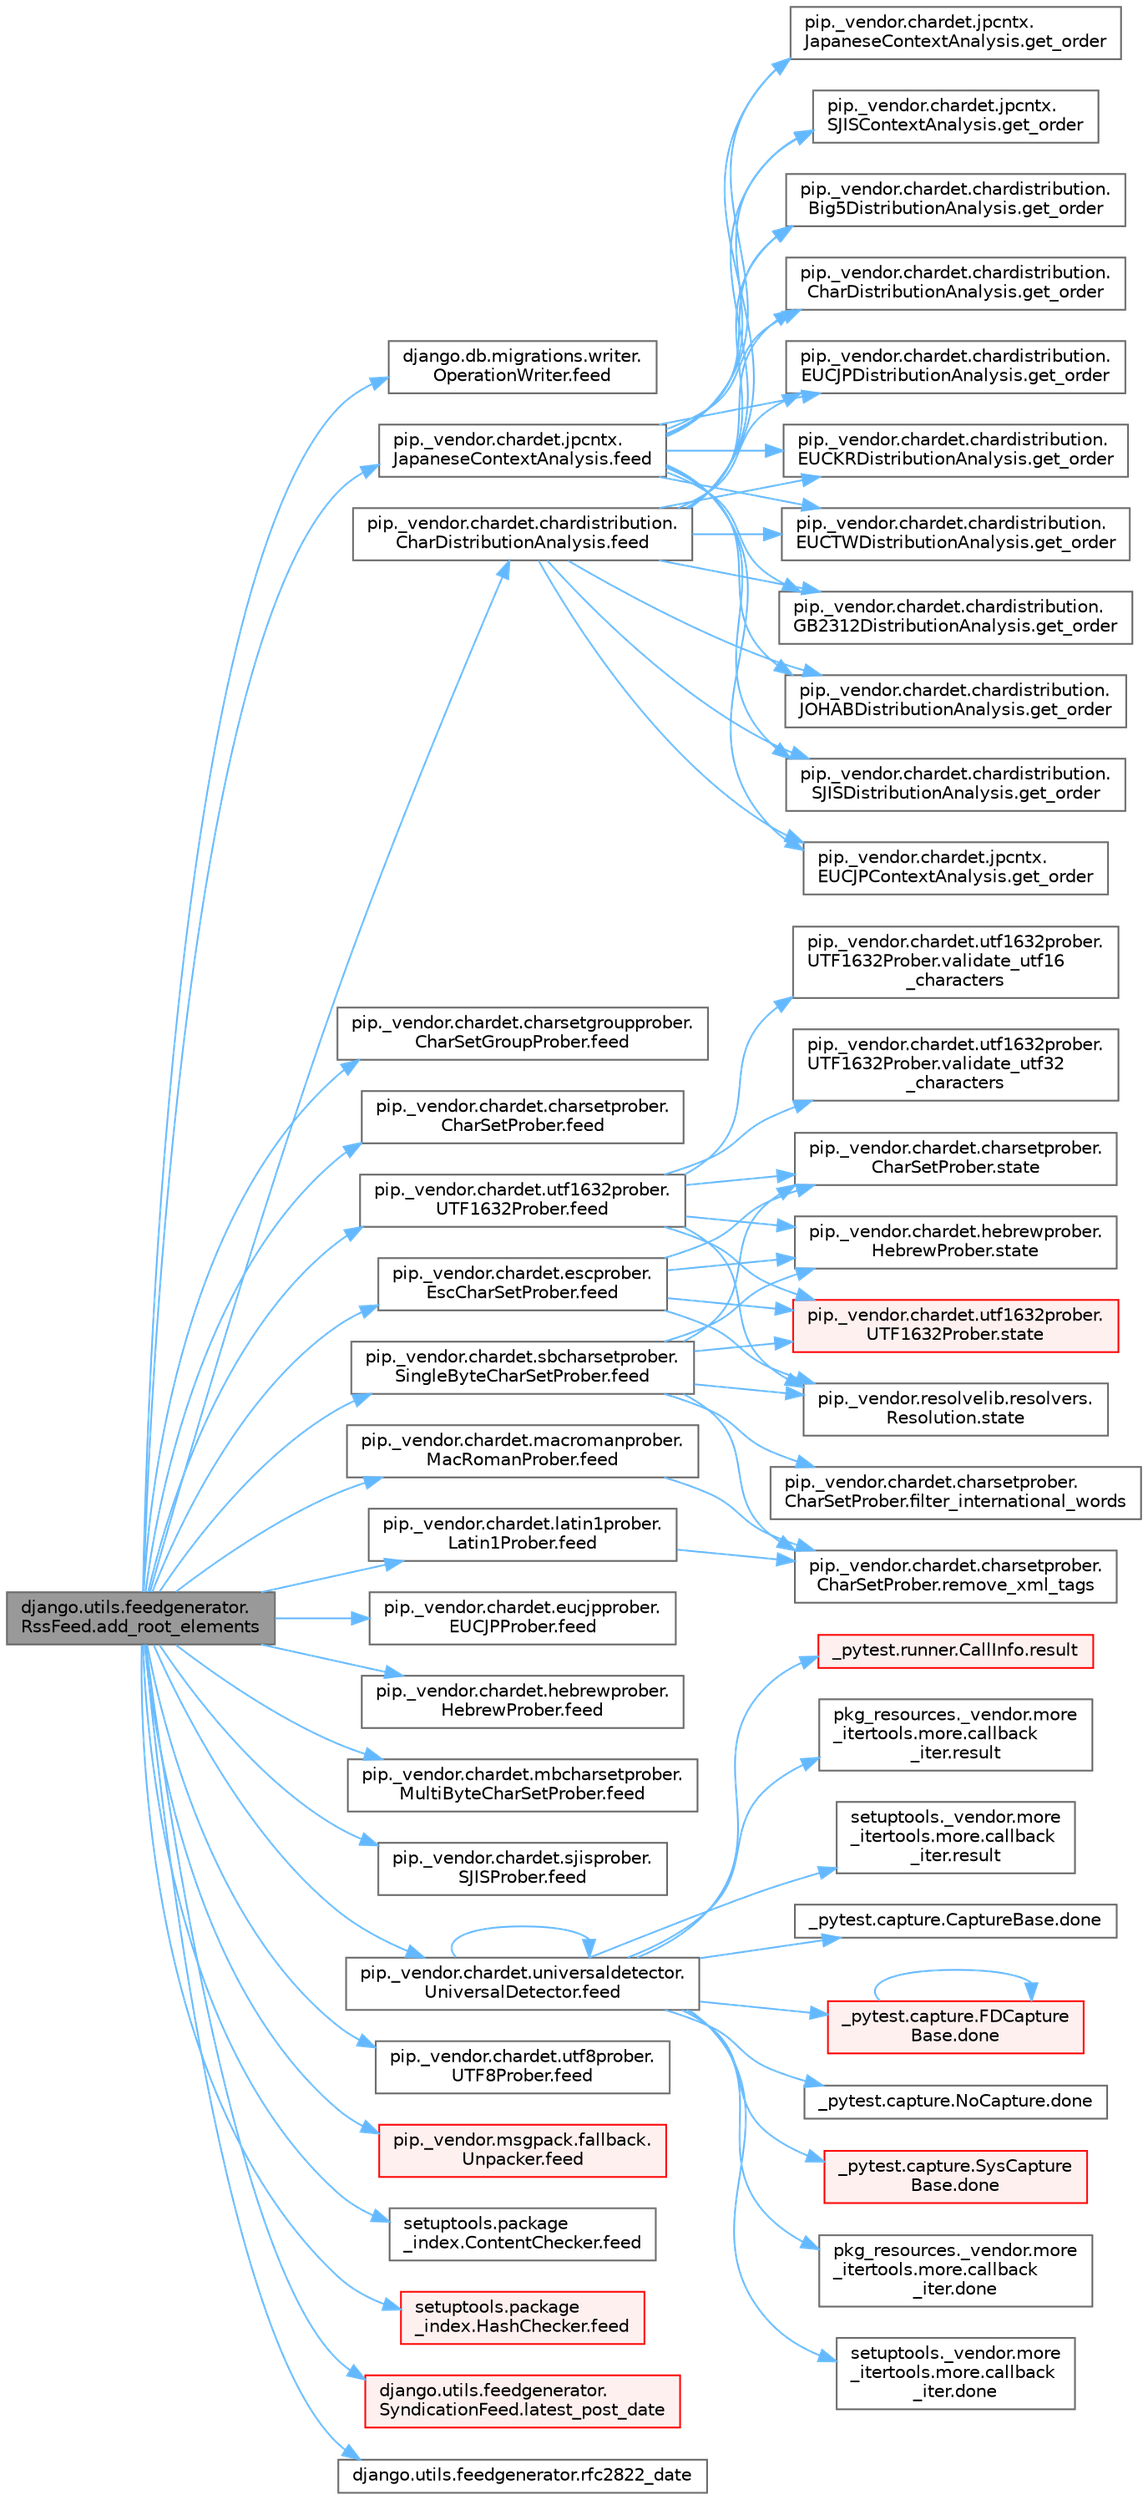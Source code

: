 digraph "django.utils.feedgenerator.RssFeed.add_root_elements"
{
 // LATEX_PDF_SIZE
  bgcolor="transparent";
  edge [fontname=Helvetica,fontsize=10,labelfontname=Helvetica,labelfontsize=10];
  node [fontname=Helvetica,fontsize=10,shape=box,height=0.2,width=0.4];
  rankdir="LR";
  Node1 [id="Node000001",label="django.utils.feedgenerator.\lRssFeed.add_root_elements",height=0.2,width=0.4,color="gray40", fillcolor="grey60", style="filled", fontcolor="black",tooltip=" "];
  Node1 -> Node2 [id="edge1_Node000001_Node000002",color="steelblue1",style="solid",tooltip=" "];
  Node2 [id="Node000002",label="django.db.migrations.writer.\lOperationWriter.feed",height=0.2,width=0.4,color="grey40", fillcolor="white", style="filled",URL="$classdjango_1_1db_1_1migrations_1_1writer_1_1_operation_writer.html#a69e7881f07ca1acb1d7444703198938b",tooltip=" "];
  Node1 -> Node3 [id="edge2_Node000001_Node000003",color="steelblue1",style="solid",tooltip=" "];
  Node3 [id="Node000003",label="pip._vendor.chardet.chardistribution.\lCharDistributionAnalysis.feed",height=0.2,width=0.4,color="grey40", fillcolor="white", style="filled",URL="$classpip_1_1__vendor_1_1chardet_1_1chardistribution_1_1_char_distribution_analysis.html#a23a7e11d83c6598247d1089680bfa47e",tooltip=" "];
  Node3 -> Node4 [id="edge3_Node000003_Node000004",color="steelblue1",style="solid",tooltip=" "];
  Node4 [id="Node000004",label="pip._vendor.chardet.chardistribution.\lBig5DistributionAnalysis.get_order",height=0.2,width=0.4,color="grey40", fillcolor="white", style="filled",URL="$classpip_1_1__vendor_1_1chardet_1_1chardistribution_1_1_big5_distribution_analysis.html#a3df57bb4cc01089eb9b0a30333b5989f",tooltip=" "];
  Node3 -> Node5 [id="edge4_Node000003_Node000005",color="steelblue1",style="solid",tooltip=" "];
  Node5 [id="Node000005",label="pip._vendor.chardet.chardistribution.\lCharDistributionAnalysis.get_order",height=0.2,width=0.4,color="grey40", fillcolor="white", style="filled",URL="$classpip_1_1__vendor_1_1chardet_1_1chardistribution_1_1_char_distribution_analysis.html#ada5a9e31eb7899c6e436f89cacddd0ab",tooltip=" "];
  Node3 -> Node6 [id="edge5_Node000003_Node000006",color="steelblue1",style="solid",tooltip=" "];
  Node6 [id="Node000006",label="pip._vendor.chardet.chardistribution.\lEUCJPDistributionAnalysis.get_order",height=0.2,width=0.4,color="grey40", fillcolor="white", style="filled",URL="$classpip_1_1__vendor_1_1chardet_1_1chardistribution_1_1_e_u_c_j_p_distribution_analysis.html#a173367ee1b36c050fc6fba1302b8c227",tooltip=" "];
  Node3 -> Node7 [id="edge6_Node000003_Node000007",color="steelblue1",style="solid",tooltip=" "];
  Node7 [id="Node000007",label="pip._vendor.chardet.chardistribution.\lEUCKRDistributionAnalysis.get_order",height=0.2,width=0.4,color="grey40", fillcolor="white", style="filled",URL="$classpip_1_1__vendor_1_1chardet_1_1chardistribution_1_1_e_u_c_k_r_distribution_analysis.html#a2d2e2d2864b24cb0c4ee541b03435bae",tooltip=" "];
  Node3 -> Node8 [id="edge7_Node000003_Node000008",color="steelblue1",style="solid",tooltip=" "];
  Node8 [id="Node000008",label="pip._vendor.chardet.chardistribution.\lEUCTWDistributionAnalysis.get_order",height=0.2,width=0.4,color="grey40", fillcolor="white", style="filled",URL="$classpip_1_1__vendor_1_1chardet_1_1chardistribution_1_1_e_u_c_t_w_distribution_analysis.html#a5297dbf3aa99dcbbdfbd8a93543802cf",tooltip=" "];
  Node3 -> Node9 [id="edge8_Node000003_Node000009",color="steelblue1",style="solid",tooltip=" "];
  Node9 [id="Node000009",label="pip._vendor.chardet.chardistribution.\lGB2312DistributionAnalysis.get_order",height=0.2,width=0.4,color="grey40", fillcolor="white", style="filled",URL="$classpip_1_1__vendor_1_1chardet_1_1chardistribution_1_1_g_b2312_distribution_analysis.html#a01adf7ffd1f75717eac410ea6098c292",tooltip=" "];
  Node3 -> Node10 [id="edge9_Node000003_Node000010",color="steelblue1",style="solid",tooltip=" "];
  Node10 [id="Node000010",label="pip._vendor.chardet.chardistribution.\lJOHABDistributionAnalysis.get_order",height=0.2,width=0.4,color="grey40", fillcolor="white", style="filled",URL="$classpip_1_1__vendor_1_1chardet_1_1chardistribution_1_1_j_o_h_a_b_distribution_analysis.html#a900ea423500b7ba612545df5923b8c26",tooltip=" "];
  Node3 -> Node11 [id="edge10_Node000003_Node000011",color="steelblue1",style="solid",tooltip=" "];
  Node11 [id="Node000011",label="pip._vendor.chardet.chardistribution.\lSJISDistributionAnalysis.get_order",height=0.2,width=0.4,color="grey40", fillcolor="white", style="filled",URL="$classpip_1_1__vendor_1_1chardet_1_1chardistribution_1_1_s_j_i_s_distribution_analysis.html#ac6873fb1a918f6aa4682ccc918e21356",tooltip=" "];
  Node3 -> Node12 [id="edge11_Node000003_Node000012",color="steelblue1",style="solid",tooltip=" "];
  Node12 [id="Node000012",label="pip._vendor.chardet.jpcntx.\lEUCJPContextAnalysis.get_order",height=0.2,width=0.4,color="grey40", fillcolor="white", style="filled",URL="$classpip_1_1__vendor_1_1chardet_1_1jpcntx_1_1_e_u_c_j_p_context_analysis.html#abf5fa069724d6fe97280dfb0e2b02222",tooltip=" "];
  Node3 -> Node13 [id="edge12_Node000003_Node000013",color="steelblue1",style="solid",tooltip=" "];
  Node13 [id="Node000013",label="pip._vendor.chardet.jpcntx.\lJapaneseContextAnalysis.get_order",height=0.2,width=0.4,color="grey40", fillcolor="white", style="filled",URL="$classpip_1_1__vendor_1_1chardet_1_1jpcntx_1_1_japanese_context_analysis.html#a124d6884c444cacd36ddd5777c7449bb",tooltip=" "];
  Node3 -> Node14 [id="edge13_Node000003_Node000014",color="steelblue1",style="solid",tooltip=" "];
  Node14 [id="Node000014",label="pip._vendor.chardet.jpcntx.\lSJISContextAnalysis.get_order",height=0.2,width=0.4,color="grey40", fillcolor="white", style="filled",URL="$classpip_1_1__vendor_1_1chardet_1_1jpcntx_1_1_s_j_i_s_context_analysis.html#a3ae7b3d9d9eff4fbc0004bb6bf15abd8",tooltip=" "];
  Node1 -> Node15 [id="edge14_Node000001_Node000015",color="steelblue1",style="solid",tooltip=" "];
  Node15 [id="Node000015",label="pip._vendor.chardet.charsetgroupprober.\lCharSetGroupProber.feed",height=0.2,width=0.4,color="grey40", fillcolor="white", style="filled",URL="$classpip_1_1__vendor_1_1chardet_1_1charsetgroupprober_1_1_char_set_group_prober.html#a2146cd2cd3a62d191db8b4a9449997bc",tooltip=" "];
  Node1 -> Node16 [id="edge15_Node000001_Node000016",color="steelblue1",style="solid",tooltip=" "];
  Node16 [id="Node000016",label="pip._vendor.chardet.charsetprober.\lCharSetProber.feed",height=0.2,width=0.4,color="grey40", fillcolor="white", style="filled",URL="$classpip_1_1__vendor_1_1chardet_1_1charsetprober_1_1_char_set_prober.html#a6d1c194db4bb3d8076917b30ddb62516",tooltip=" "];
  Node1 -> Node17 [id="edge16_Node000001_Node000017",color="steelblue1",style="solid",tooltip=" "];
  Node17 [id="Node000017",label="pip._vendor.chardet.escprober.\lEscCharSetProber.feed",height=0.2,width=0.4,color="grey40", fillcolor="white", style="filled",URL="$classpip_1_1__vendor_1_1chardet_1_1escprober_1_1_esc_char_set_prober.html#ad4c988e1f9e0cfe2cae4ebdc50ebe61c",tooltip=" "];
  Node17 -> Node18 [id="edge17_Node000017_Node000018",color="steelblue1",style="solid",tooltip=" "];
  Node18 [id="Node000018",label="pip._vendor.chardet.charsetprober.\lCharSetProber.state",height=0.2,width=0.4,color="grey40", fillcolor="white", style="filled",URL="$classpip_1_1__vendor_1_1chardet_1_1charsetprober_1_1_char_set_prober.html#ab0e97f2771aef88b47338320d66bb95f",tooltip=" "];
  Node17 -> Node19 [id="edge18_Node000017_Node000019",color="steelblue1",style="solid",tooltip=" "];
  Node19 [id="Node000019",label="pip._vendor.chardet.hebrewprober.\lHebrewProber.state",height=0.2,width=0.4,color="grey40", fillcolor="white", style="filled",URL="$classpip_1_1__vendor_1_1chardet_1_1hebrewprober_1_1_hebrew_prober.html#a66c943e12f5c1ab3155594b786a42e25",tooltip=" "];
  Node17 -> Node20 [id="edge19_Node000017_Node000020",color="steelblue1",style="solid",tooltip=" "];
  Node20 [id="Node000020",label="pip._vendor.chardet.utf1632prober.\lUTF1632Prober.state",height=0.2,width=0.4,color="red", fillcolor="#FFF0F0", style="filled",URL="$classpip_1_1__vendor_1_1chardet_1_1utf1632prober_1_1_u_t_f1632_prober.html#a33fbc3b38525fe5a4e994e25118a46db",tooltip=" "];
  Node17 -> Node23 [id="edge20_Node000017_Node000023",color="steelblue1",style="solid",tooltip=" "];
  Node23 [id="Node000023",label="pip._vendor.resolvelib.resolvers.\lResolution.state",height=0.2,width=0.4,color="grey40", fillcolor="white", style="filled",URL="$classpip_1_1__vendor_1_1resolvelib_1_1resolvers_1_1_resolution.html#a4c81a8a0653665d057aef893fd8065b0",tooltip=" "];
  Node1 -> Node41 [id="edge21_Node000001_Node000041",color="steelblue1",style="solid",tooltip=" "];
  Node41 [id="Node000041",label="pip._vendor.chardet.eucjpprober.\lEUCJPProber.feed",height=0.2,width=0.4,color="grey40", fillcolor="white", style="filled",URL="$classpip_1_1__vendor_1_1chardet_1_1eucjpprober_1_1_e_u_c_j_p_prober.html#a1f243e29c2b4eed02f1bab62154f8462",tooltip=" "];
  Node1 -> Node42 [id="edge22_Node000001_Node000042",color="steelblue1",style="solid",tooltip=" "];
  Node42 [id="Node000042",label="pip._vendor.chardet.hebrewprober.\lHebrewProber.feed",height=0.2,width=0.4,color="grey40", fillcolor="white", style="filled",URL="$classpip_1_1__vendor_1_1chardet_1_1hebrewprober_1_1_hebrew_prober.html#a6bd3ee5133571d55a358da7fe028db37",tooltip=" "];
  Node1 -> Node43 [id="edge23_Node000001_Node000043",color="steelblue1",style="solid",tooltip=" "];
  Node43 [id="Node000043",label="pip._vendor.chardet.jpcntx.\lJapaneseContextAnalysis.feed",height=0.2,width=0.4,color="grey40", fillcolor="white", style="filled",URL="$classpip_1_1__vendor_1_1chardet_1_1jpcntx_1_1_japanese_context_analysis.html#a8bef35bb41d57c1fa8e4119a444b7384",tooltip=" "];
  Node43 -> Node4 [id="edge24_Node000043_Node000004",color="steelblue1",style="solid",tooltip=" "];
  Node43 -> Node5 [id="edge25_Node000043_Node000005",color="steelblue1",style="solid",tooltip=" "];
  Node43 -> Node6 [id="edge26_Node000043_Node000006",color="steelblue1",style="solid",tooltip=" "];
  Node43 -> Node7 [id="edge27_Node000043_Node000007",color="steelblue1",style="solid",tooltip=" "];
  Node43 -> Node8 [id="edge28_Node000043_Node000008",color="steelblue1",style="solid",tooltip=" "];
  Node43 -> Node9 [id="edge29_Node000043_Node000009",color="steelblue1",style="solid",tooltip=" "];
  Node43 -> Node10 [id="edge30_Node000043_Node000010",color="steelblue1",style="solid",tooltip=" "];
  Node43 -> Node11 [id="edge31_Node000043_Node000011",color="steelblue1",style="solid",tooltip=" "];
  Node43 -> Node12 [id="edge32_Node000043_Node000012",color="steelblue1",style="solid",tooltip=" "];
  Node43 -> Node13 [id="edge33_Node000043_Node000013",color="steelblue1",style="solid",tooltip=" "];
  Node43 -> Node14 [id="edge34_Node000043_Node000014",color="steelblue1",style="solid",tooltip=" "];
  Node1 -> Node44 [id="edge35_Node000001_Node000044",color="steelblue1",style="solid",tooltip=" "];
  Node44 [id="Node000044",label="pip._vendor.chardet.latin1prober.\lLatin1Prober.feed",height=0.2,width=0.4,color="grey40", fillcolor="white", style="filled",URL="$classpip_1_1__vendor_1_1chardet_1_1latin1prober_1_1_latin1_prober.html#a09a28c20e01df83bb291e4de7d4169bf",tooltip=" "];
  Node44 -> Node45 [id="edge36_Node000044_Node000045",color="steelblue1",style="solid",tooltip=" "];
  Node45 [id="Node000045",label="pip._vendor.chardet.charsetprober.\lCharSetProber.remove_xml_tags",height=0.2,width=0.4,color="grey40", fillcolor="white", style="filled",URL="$classpip_1_1__vendor_1_1chardet_1_1charsetprober_1_1_char_set_prober.html#acc341953c3c416a1d382f831d8f6548c",tooltip=" "];
  Node1 -> Node46 [id="edge37_Node000001_Node000046",color="steelblue1",style="solid",tooltip=" "];
  Node46 [id="Node000046",label="pip._vendor.chardet.macromanprober.\lMacRomanProber.feed",height=0.2,width=0.4,color="grey40", fillcolor="white", style="filled",URL="$classpip_1_1__vendor_1_1chardet_1_1macromanprober_1_1_mac_roman_prober.html#a4e5dddcb1652aa8f0f3999cc85e98dc4",tooltip=" "];
  Node46 -> Node45 [id="edge38_Node000046_Node000045",color="steelblue1",style="solid",tooltip=" "];
  Node1 -> Node47 [id="edge39_Node000001_Node000047",color="steelblue1",style="solid",tooltip=" "];
  Node47 [id="Node000047",label="pip._vendor.chardet.mbcharsetprober.\lMultiByteCharSetProber.feed",height=0.2,width=0.4,color="grey40", fillcolor="white", style="filled",URL="$classpip_1_1__vendor_1_1chardet_1_1mbcharsetprober_1_1_multi_byte_char_set_prober.html#a847f2daa85e7f2e1571e22ffd6e690a7",tooltip=" "];
  Node1 -> Node48 [id="edge40_Node000001_Node000048",color="steelblue1",style="solid",tooltip=" "];
  Node48 [id="Node000048",label="pip._vendor.chardet.sbcharsetprober.\lSingleByteCharSetProber.feed",height=0.2,width=0.4,color="grey40", fillcolor="white", style="filled",URL="$classpip_1_1__vendor_1_1chardet_1_1sbcharsetprober_1_1_single_byte_char_set_prober.html#ab6d2e8e37d450e7ce0dda8dadfec2b57",tooltip=" "];
  Node48 -> Node49 [id="edge41_Node000048_Node000049",color="steelblue1",style="solid",tooltip=" "];
  Node49 [id="Node000049",label="pip._vendor.chardet.charsetprober.\lCharSetProber.filter_international_words",height=0.2,width=0.4,color="grey40", fillcolor="white", style="filled",URL="$classpip_1_1__vendor_1_1chardet_1_1charsetprober_1_1_char_set_prober.html#a01615e159647714ef94627d31a383488",tooltip=" "];
  Node48 -> Node45 [id="edge42_Node000048_Node000045",color="steelblue1",style="solid",tooltip=" "];
  Node48 -> Node18 [id="edge43_Node000048_Node000018",color="steelblue1",style="solid",tooltip=" "];
  Node48 -> Node19 [id="edge44_Node000048_Node000019",color="steelblue1",style="solid",tooltip=" "];
  Node48 -> Node20 [id="edge45_Node000048_Node000020",color="steelblue1",style="solid",tooltip=" "];
  Node48 -> Node23 [id="edge46_Node000048_Node000023",color="steelblue1",style="solid",tooltip=" "];
  Node1 -> Node50 [id="edge47_Node000001_Node000050",color="steelblue1",style="solid",tooltip=" "];
  Node50 [id="Node000050",label="pip._vendor.chardet.sjisprober.\lSJISProber.feed",height=0.2,width=0.4,color="grey40", fillcolor="white", style="filled",URL="$classpip_1_1__vendor_1_1chardet_1_1sjisprober_1_1_s_j_i_s_prober.html#aa1ceb1d0ddf21accb673d5139b40470d",tooltip=" "];
  Node1 -> Node51 [id="edge48_Node000001_Node000051",color="steelblue1",style="solid",tooltip=" "];
  Node51 [id="Node000051",label="pip._vendor.chardet.universaldetector.\lUniversalDetector.feed",height=0.2,width=0.4,color="grey40", fillcolor="white", style="filled",URL="$classpip_1_1__vendor_1_1chardet_1_1universaldetector_1_1_universal_detector.html#a296f6150ff0824215e3890ad38d3175d",tooltip=" "];
  Node51 -> Node52 [id="edge49_Node000051_Node000052",color="steelblue1",style="solid",tooltip=" "];
  Node52 [id="Node000052",label="_pytest.capture.CaptureBase.done",height=0.2,width=0.4,color="grey40", fillcolor="white", style="filled",URL="$class__pytest_1_1capture_1_1_capture_base.html#a252cc9ae56771a7c80f5541e1700cdab",tooltip=" "];
  Node51 -> Node53 [id="edge50_Node000051_Node000053",color="steelblue1",style="solid",tooltip=" "];
  Node53 [id="Node000053",label="_pytest.capture.FDCapture\lBase.done",height=0.2,width=0.4,color="red", fillcolor="#FFF0F0", style="filled",URL="$class__pytest_1_1capture_1_1_f_d_capture_base.html#a473d8ea6b05e2918222db2b4dc09bcb2",tooltip=" "];
  Node53 -> Node53 [id="edge51_Node000053_Node000053",color="steelblue1",style="solid",tooltip=" "];
  Node51 -> Node56 [id="edge52_Node000051_Node000056",color="steelblue1",style="solid",tooltip=" "];
  Node56 [id="Node000056",label="_pytest.capture.NoCapture.done",height=0.2,width=0.4,color="grey40", fillcolor="white", style="filled",URL="$class__pytest_1_1capture_1_1_no_capture.html#a0c9bf00bbb06e138c684e85f026dbc7c",tooltip=" "];
  Node51 -> Node57 [id="edge53_Node000051_Node000057",color="steelblue1",style="solid",tooltip=" "];
  Node57 [id="Node000057",label="_pytest.capture.SysCapture\lBase.done",height=0.2,width=0.4,color="red", fillcolor="#FFF0F0", style="filled",URL="$class__pytest_1_1capture_1_1_sys_capture_base.html#a49491ca614c69dea26f252feec0cba16",tooltip=" "];
  Node51 -> Node439 [id="edge54_Node000051_Node000439",color="steelblue1",style="solid",tooltip=" "];
  Node439 [id="Node000439",label="pkg_resources._vendor.more\l_itertools.more.callback\l_iter.done",height=0.2,width=0.4,color="grey40", fillcolor="white", style="filled",URL="$classpkg__resources_1_1__vendor_1_1more__itertools_1_1more_1_1callback__iter.html#a2373b03227092a1744e35d752a94f1d1",tooltip=" "];
  Node51 -> Node440 [id="edge55_Node000051_Node000440",color="steelblue1",style="solid",tooltip=" "];
  Node440 [id="Node000440",label="setuptools._vendor.more\l_itertools.more.callback\l_iter.done",height=0.2,width=0.4,color="grey40", fillcolor="white", style="filled",URL="$classsetuptools_1_1__vendor_1_1more__itertools_1_1more_1_1callback__iter.html#a081241147cdf94c4bb9acda2fcb96713",tooltip=" "];
  Node51 -> Node51 [id="edge56_Node000051_Node000051",color="steelblue1",style="solid",tooltip=" "];
  Node51 -> Node1209 [id="edge57_Node000051_Node001209",color="steelblue1",style="solid",tooltip=" "];
  Node1209 [id="Node001209",label="_pytest.runner.CallInfo.result",height=0.2,width=0.4,color="red", fillcolor="#FFF0F0", style="filled",URL="$class__pytest_1_1runner_1_1_call_info.html#aa20fb81bb861308c8630c9b078fa9744",tooltip=" "];
  Node51 -> Node1211 [id="edge58_Node000051_Node001211",color="steelblue1",style="solid",tooltip=" "];
  Node1211 [id="Node001211",label="pkg_resources._vendor.more\l_itertools.more.callback\l_iter.result",height=0.2,width=0.4,color="grey40", fillcolor="white", style="filled",URL="$classpkg__resources_1_1__vendor_1_1more__itertools_1_1more_1_1callback__iter.html#a6afb93a7b23dee359723bd840f95acd0",tooltip=" "];
  Node51 -> Node1212 [id="edge59_Node000051_Node001212",color="steelblue1",style="solid",tooltip=" "];
  Node1212 [id="Node001212",label="setuptools._vendor.more\l_itertools.more.callback\l_iter.result",height=0.2,width=0.4,color="grey40", fillcolor="white", style="filled",URL="$classsetuptools_1_1__vendor_1_1more__itertools_1_1more_1_1callback__iter.html#a1f392626f7413a76bea54b12f1fd9504",tooltip=" "];
  Node1 -> Node4035 [id="edge60_Node000001_Node004035",color="steelblue1",style="solid",tooltip=" "];
  Node4035 [id="Node004035",label="pip._vendor.chardet.utf1632prober.\lUTF1632Prober.feed",height=0.2,width=0.4,color="grey40", fillcolor="white", style="filled",URL="$classpip_1_1__vendor_1_1chardet_1_1utf1632prober_1_1_u_t_f1632_prober.html#a16a8bea3b9608f94237b49f2f0cd4b74",tooltip=" "];
  Node4035 -> Node18 [id="edge61_Node004035_Node000018",color="steelblue1",style="solid",tooltip=" "];
  Node4035 -> Node19 [id="edge62_Node004035_Node000019",color="steelblue1",style="solid",tooltip=" "];
  Node4035 -> Node20 [id="edge63_Node004035_Node000020",color="steelblue1",style="solid",tooltip=" "];
  Node4035 -> Node23 [id="edge64_Node004035_Node000023",color="steelblue1",style="solid",tooltip=" "];
  Node4035 -> Node4036 [id="edge65_Node004035_Node004036",color="steelblue1",style="solid",tooltip=" "];
  Node4036 [id="Node004036",label="pip._vendor.chardet.utf1632prober.\lUTF1632Prober.validate_utf16\l_characters",height=0.2,width=0.4,color="grey40", fillcolor="white", style="filled",URL="$classpip_1_1__vendor_1_1chardet_1_1utf1632prober_1_1_u_t_f1632_prober.html#ade5f48e314edb8aa88bb126030648850",tooltip=" "];
  Node4035 -> Node4037 [id="edge66_Node004035_Node004037",color="steelblue1",style="solid",tooltip=" "];
  Node4037 [id="Node004037",label="pip._vendor.chardet.utf1632prober.\lUTF1632Prober.validate_utf32\l_characters",height=0.2,width=0.4,color="grey40", fillcolor="white", style="filled",URL="$classpip_1_1__vendor_1_1chardet_1_1utf1632prober_1_1_u_t_f1632_prober.html#a1a198149f01d8a9ade058d263e5c1854",tooltip=" "];
  Node1 -> Node4038 [id="edge67_Node000001_Node004038",color="steelblue1",style="solid",tooltip=" "];
  Node4038 [id="Node004038",label="pip._vendor.chardet.utf8prober.\lUTF8Prober.feed",height=0.2,width=0.4,color="grey40", fillcolor="white", style="filled",URL="$classpip_1_1__vendor_1_1chardet_1_1utf8prober_1_1_u_t_f8_prober.html#acfa713f46851ba29460a3388125326fc",tooltip=" "];
  Node1 -> Node4039 [id="edge68_Node000001_Node004039",color="steelblue1",style="solid",tooltip=" "];
  Node4039 [id="Node004039",label="pip._vendor.msgpack.fallback.\lUnpacker.feed",height=0.2,width=0.4,color="red", fillcolor="#FFF0F0", style="filled",URL="$classpip_1_1__vendor_1_1msgpack_1_1fallback_1_1_unpacker.html#aa75d3a66598466608078d38b18f8e55c",tooltip=" "];
  Node1 -> Node4041 [id="edge69_Node000001_Node004041",color="steelblue1",style="solid",tooltip=" "];
  Node4041 [id="Node004041",label="setuptools.package\l_index.ContentChecker.feed",height=0.2,width=0.4,color="grey40", fillcolor="white", style="filled",URL="$classsetuptools_1_1package__index_1_1_content_checker.html#a2dcc1834fdacc90458342d6462f28785",tooltip=" "];
  Node1 -> Node4042 [id="edge70_Node000001_Node004042",color="steelblue1",style="solid",tooltip=" "];
  Node4042 [id="Node004042",label="setuptools.package\l_index.HashChecker.feed",height=0.2,width=0.4,color="red", fillcolor="#FFF0F0", style="filled",URL="$classsetuptools_1_1package__index_1_1_hash_checker.html#a3ec99380a94d03eec3c5f5dae02233be",tooltip=" "];
  Node1 -> Node4044 [id="edge71_Node000001_Node004044",color="steelblue1",style="solid",tooltip=" "];
  Node4044 [id="Node004044",label="django.utils.feedgenerator.\lSyndicationFeed.latest_post_date",height=0.2,width=0.4,color="red", fillcolor="#FFF0F0", style="filled",URL="$classdjango_1_1utils_1_1feedgenerator_1_1_syndication_feed.html#a3eb6575cebddb88a00b6bd379c257e22",tooltip=" "];
  Node1 -> Node4524 [id="edge72_Node000001_Node004524",color="steelblue1",style="solid",tooltip=" "];
  Node4524 [id="Node004524",label="django.utils.feedgenerator.rfc2822_date",height=0.2,width=0.4,color="grey40", fillcolor="white", style="filled",URL="$namespacedjango_1_1utils_1_1feedgenerator.html#a9424ee58dd9380f4e5ad7635b2daaa8e",tooltip=" "];
}
